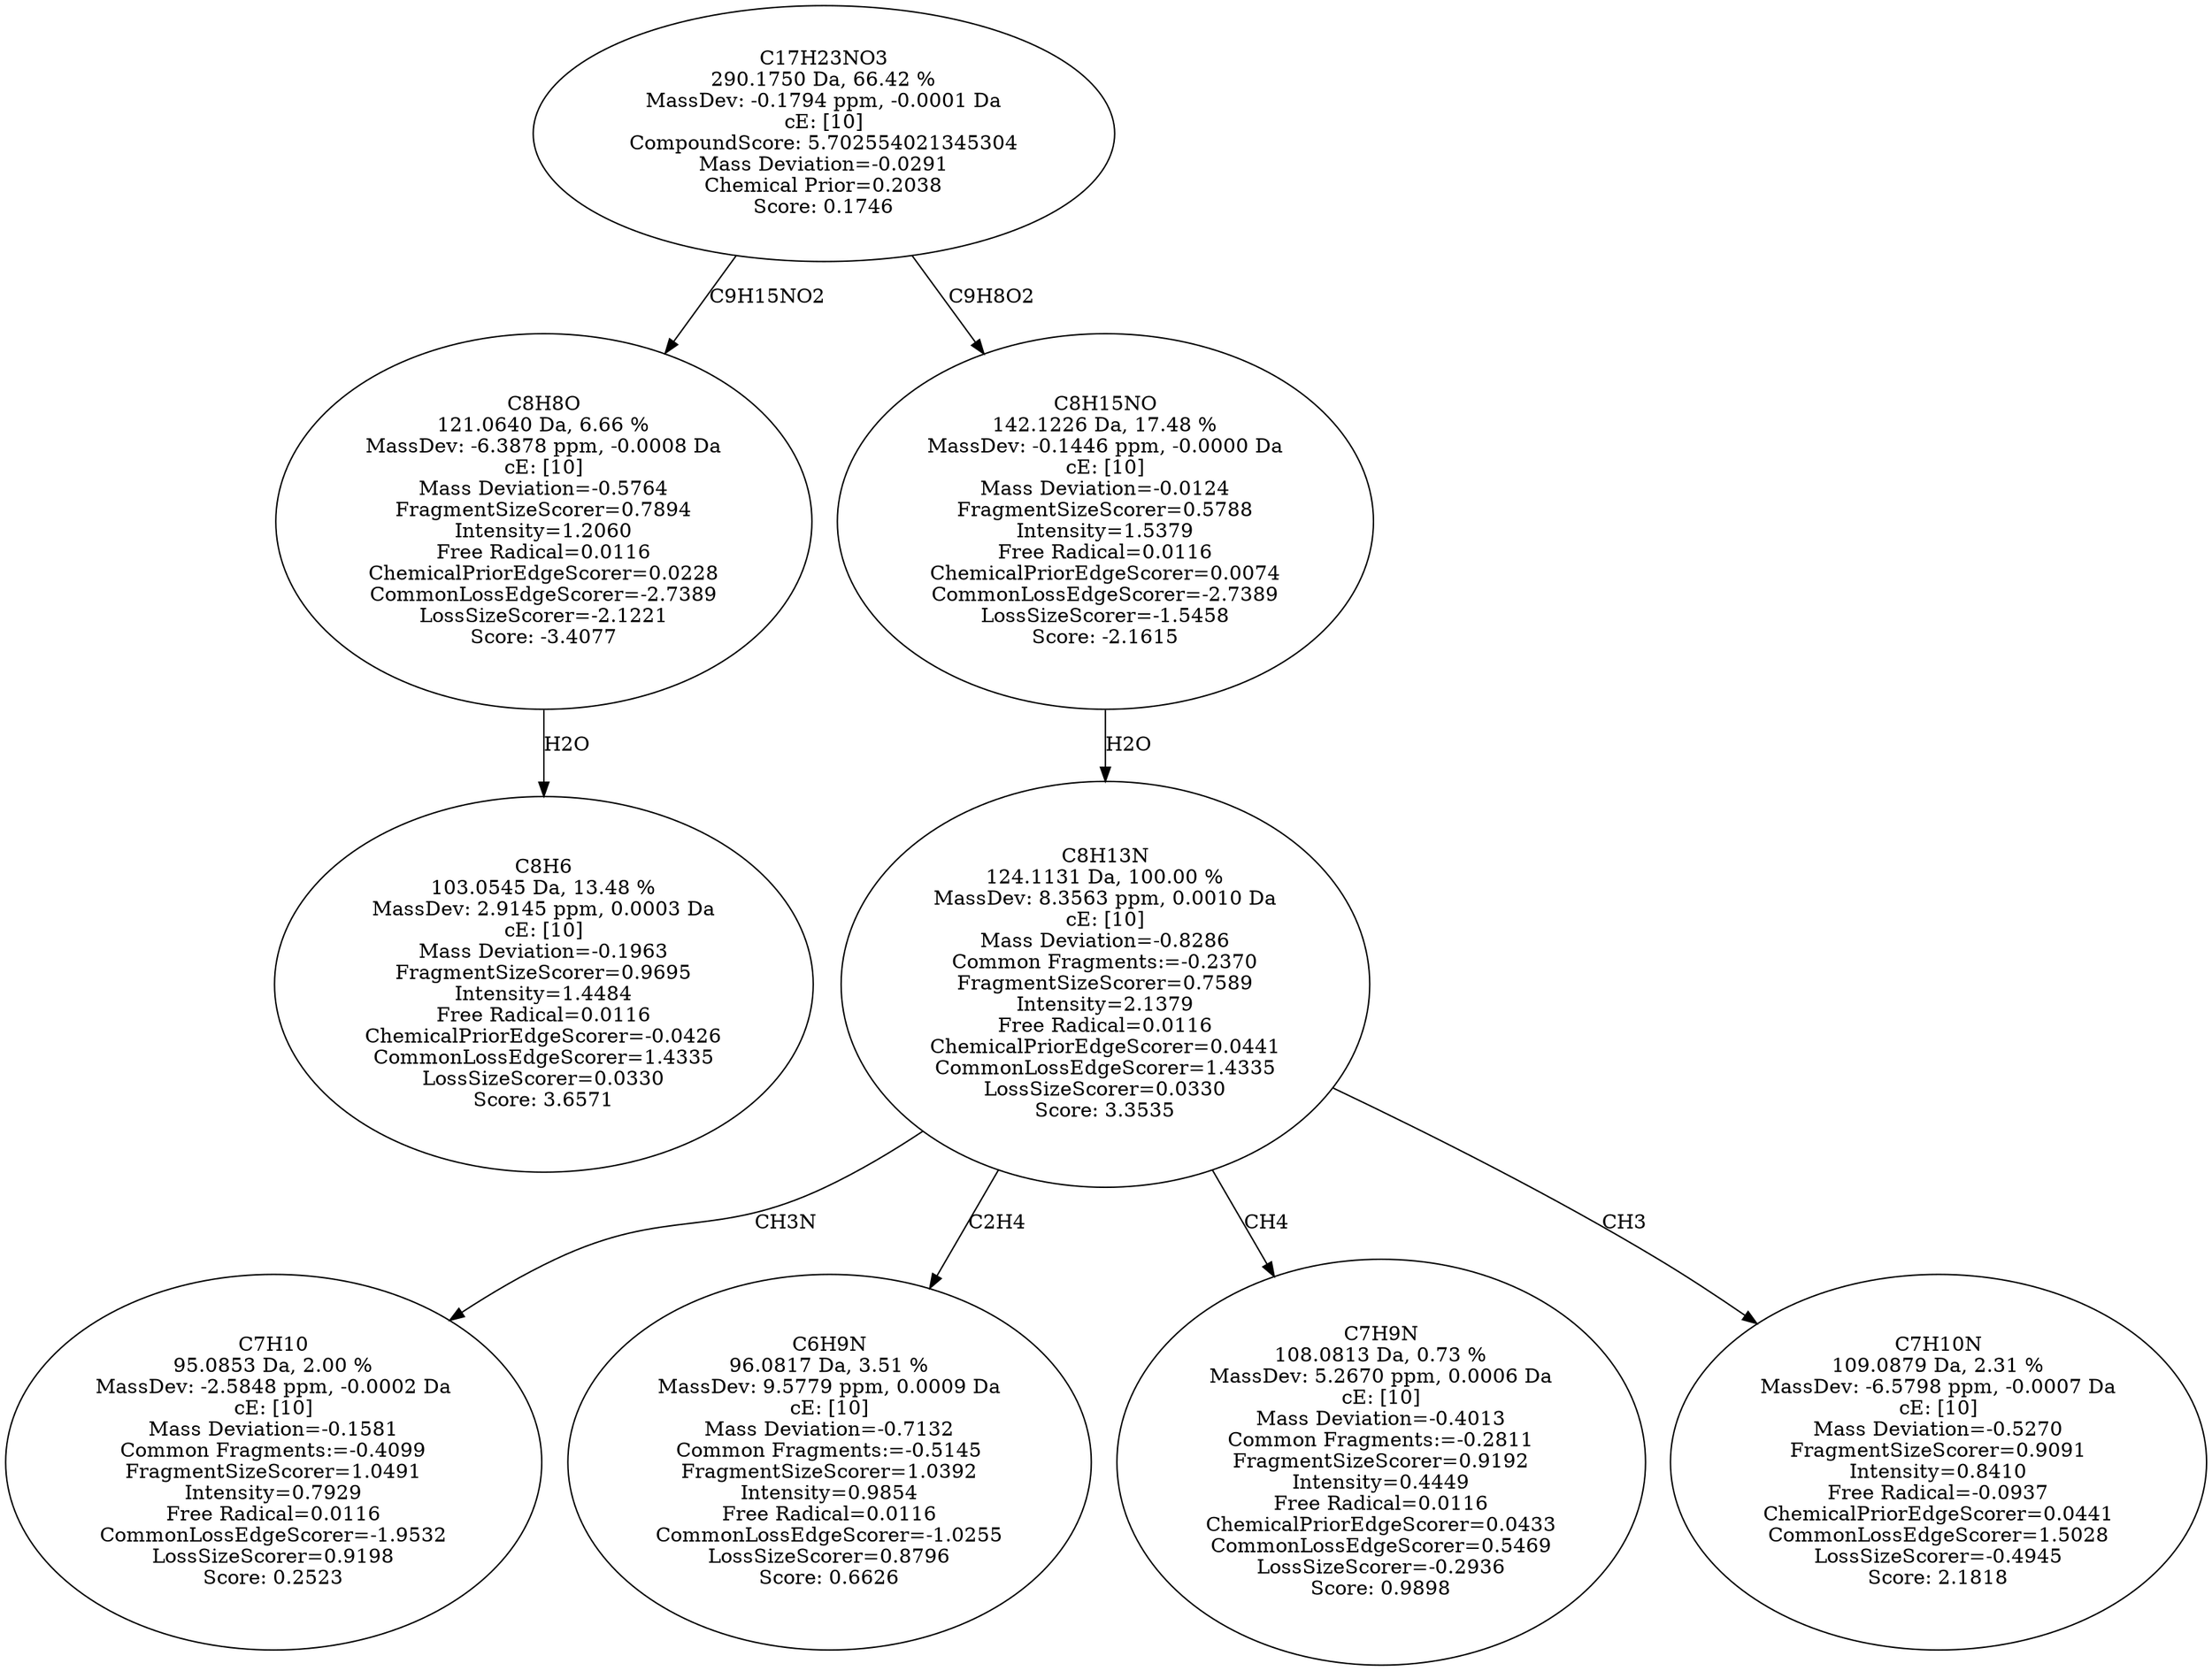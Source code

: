strict digraph {
v1 [label="C8H6\n103.0545 Da, 13.48 %\nMassDev: 2.9145 ppm, 0.0003 Da\ncE: [10]\nMass Deviation=-0.1963\nFragmentSizeScorer=0.9695\nIntensity=1.4484\nFree Radical=0.0116\nChemicalPriorEdgeScorer=-0.0426\nCommonLossEdgeScorer=1.4335\nLossSizeScorer=0.0330\nScore: 3.6571"];
v2 [label="C8H8O\n121.0640 Da, 6.66 %\nMassDev: -6.3878 ppm, -0.0008 Da\ncE: [10]\nMass Deviation=-0.5764\nFragmentSizeScorer=0.7894\nIntensity=1.2060\nFree Radical=0.0116\nChemicalPriorEdgeScorer=0.0228\nCommonLossEdgeScorer=-2.7389\nLossSizeScorer=-2.1221\nScore: -3.4077"];
v3 [label="C7H10\n95.0853 Da, 2.00 %\nMassDev: -2.5848 ppm, -0.0002 Da\ncE: [10]\nMass Deviation=-0.1581\nCommon Fragments:=-0.4099\nFragmentSizeScorer=1.0491\nIntensity=0.7929\nFree Radical=0.0116\nCommonLossEdgeScorer=-1.9532\nLossSizeScorer=0.9198\nScore: 0.2523"];
v4 [label="C6H9N\n96.0817 Da, 3.51 %\nMassDev: 9.5779 ppm, 0.0009 Da\ncE: [10]\nMass Deviation=-0.7132\nCommon Fragments:=-0.5145\nFragmentSizeScorer=1.0392\nIntensity=0.9854\nFree Radical=0.0116\nCommonLossEdgeScorer=-1.0255\nLossSizeScorer=0.8796\nScore: 0.6626"];
v5 [label="C7H9N\n108.0813 Da, 0.73 %\nMassDev: 5.2670 ppm, 0.0006 Da\ncE: [10]\nMass Deviation=-0.4013\nCommon Fragments:=-0.2811\nFragmentSizeScorer=0.9192\nIntensity=0.4449\nFree Radical=0.0116\nChemicalPriorEdgeScorer=0.0433\nCommonLossEdgeScorer=0.5469\nLossSizeScorer=-0.2936\nScore: 0.9898"];
v6 [label="C7H10N\n109.0879 Da, 2.31 %\nMassDev: -6.5798 ppm, -0.0007 Da\ncE: [10]\nMass Deviation=-0.5270\nFragmentSizeScorer=0.9091\nIntensity=0.8410\nFree Radical=-0.0937\nChemicalPriorEdgeScorer=0.0441\nCommonLossEdgeScorer=1.5028\nLossSizeScorer=-0.4945\nScore: 2.1818"];
v7 [label="C8H13N\n124.1131 Da, 100.00 %\nMassDev: 8.3563 ppm, 0.0010 Da\ncE: [10]\nMass Deviation=-0.8286\nCommon Fragments:=-0.2370\nFragmentSizeScorer=0.7589\nIntensity=2.1379\nFree Radical=0.0116\nChemicalPriorEdgeScorer=0.0441\nCommonLossEdgeScorer=1.4335\nLossSizeScorer=0.0330\nScore: 3.3535"];
v8 [label="C8H15NO\n142.1226 Da, 17.48 %\nMassDev: -0.1446 ppm, -0.0000 Da\ncE: [10]\nMass Deviation=-0.0124\nFragmentSizeScorer=0.5788\nIntensity=1.5379\nFree Radical=0.0116\nChemicalPriorEdgeScorer=0.0074\nCommonLossEdgeScorer=-2.7389\nLossSizeScorer=-1.5458\nScore: -2.1615"];
v9 [label="C17H23NO3\n290.1750 Da, 66.42 %\nMassDev: -0.1794 ppm, -0.0001 Da\ncE: [10]\nCompoundScore: 5.702554021345304\nMass Deviation=-0.0291\nChemical Prior=0.2038\nScore: 0.1746"];
v2 -> v1 [label="H2O"];
v9 -> v2 [label="C9H15NO2"];
v7 -> v3 [label="CH3N"];
v7 -> v4 [label="C2H4"];
v7 -> v5 [label="CH4"];
v7 -> v6 [label="CH3"];
v8 -> v7 [label="H2O"];
v9 -> v8 [label="C9H8O2"];
}